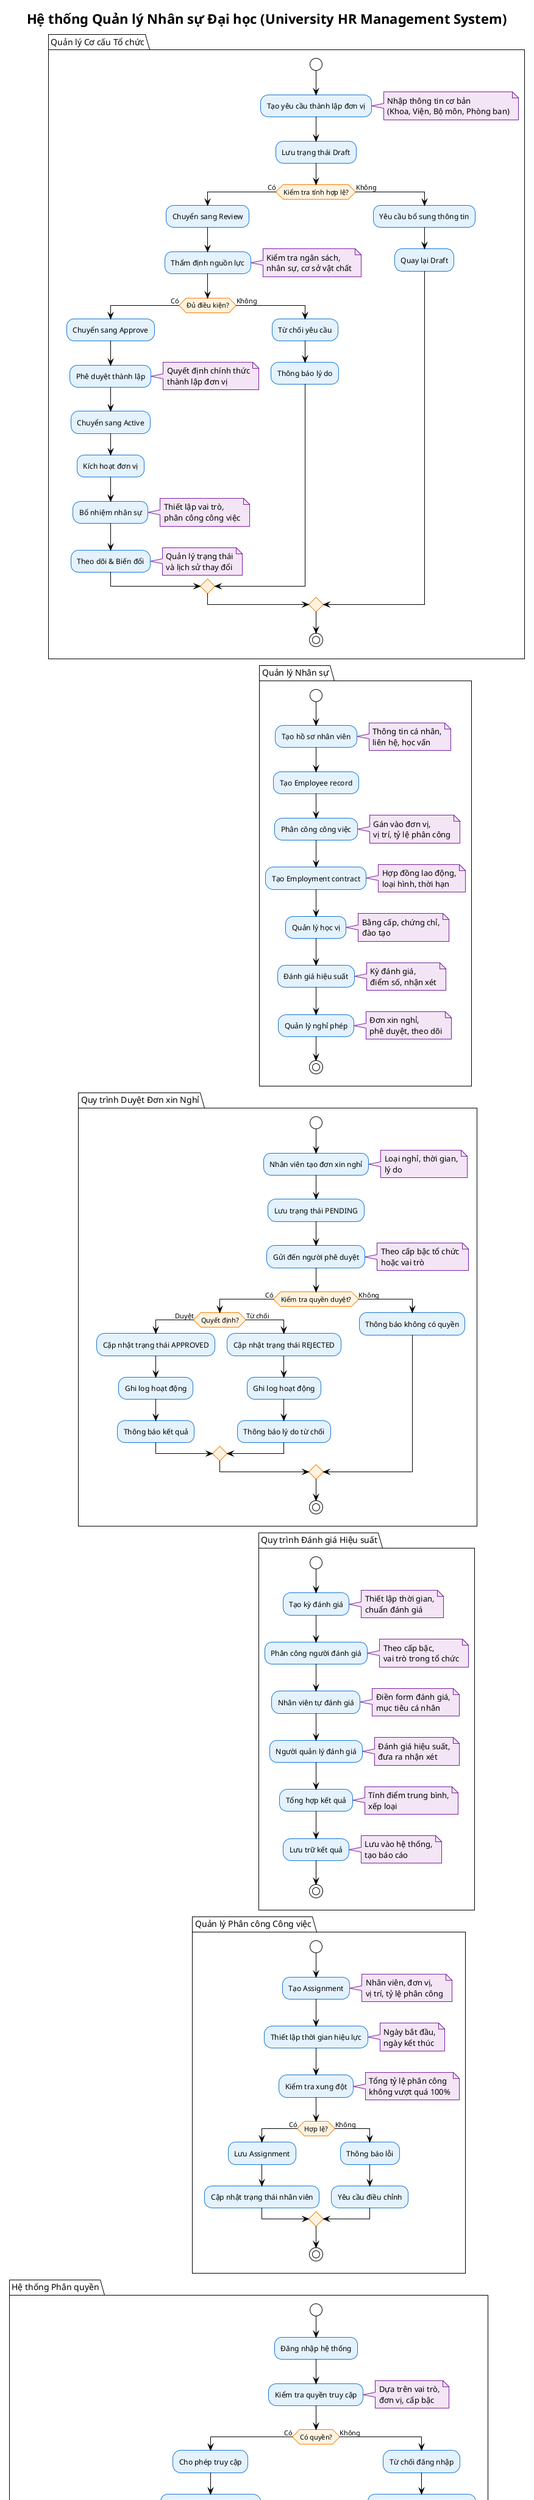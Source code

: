 @startuml
!theme plain
title Hệ thống Quản lý Nhân sự Đại học (University HR Management System)

skinparam backgroundColor #FFFFFF
skinparam activity {
  BackgroundColor #E3F2FD
  BorderColor #1976D2
  FontColor #000000
}
skinparam activityDiamond {
  BackgroundColor #FFF3E0
  BorderColor #F57C00
  FontColor #000000
}
skinparam note {
  BackgroundColor #F3E5F5
  BorderColor #7B1FA2
  FontColor #000000
}

package "Quản lý Cơ cấu Tổ chức" {
  start
  :Tạo yêu cầu thành lập đơn vị;
  note right: Nhập thông tin cơ bản\n(Khoa, Viện, Bộ môn, Phòng ban)
  
  :Lưu trạng thái Draft;
  
  if (Kiểm tra tính hợp lệ?) then (Có)
    :Chuyển sang Review;
    :Thẩm định nguồn lực;
    note right: Kiểm tra ngân sách,\nnhân sự, cơ sở vật chất
    
    if (Đủ điều kiện?) then (Có)
      :Chuyển sang Approve;
      :Phê duyệt thành lập;
      note right: Quyết định chính thức\nthành lập đơn vị
      
      :Chuyển sang Active;
      :Kích hoạt đơn vị;
      :Bổ nhiệm nhân sự;
      note right: Thiết lập vai trò,\nphân công công việc
      
      :Theo dõi & Biến đổi;
      note right: Quản lý trạng thái\nvà lịch sử thay đổi
      
    else (Không)
      :Từ chối yêu cầu;
      :Thông báo lý do;
    endif
    
  else (Không)
    :Yêu cầu bổ sung thông tin;
    :Quay lại Draft;
  endif
  
  stop
}

package "Quản lý Nhân sự" {
  start
  
  :Tạo hồ sơ nhân viên;
  note right: Thông tin cá nhân,\nliên hệ, học vấn
  
  :Tạo Employee record;
  
  :Phân công công việc;
  note right: Gán vào đơn vị,\nvị trí, tỷ lệ phân công
  
  :Tạo Employment contract;
  note right: Hợp đồng lao động,\nloại hình, thời hạn
  
  :Quản lý học vị;
  note right: Bằng cấp, chứng chỉ,\nđào tạo
  
  :Đánh giá hiệu suất;
  note right: Kỳ đánh giá,\nđiểm số, nhận xét
  
  :Quản lý nghỉ phép;
  note right: Đơn xin nghỉ,\nphê duyệt, theo dõi
  
  stop
}

package "Quy trình Duyệt Đơn xin Nghỉ" {
  start
  
  :Nhân viên tạo đơn xin nghỉ;
  note right: Loại nghỉ, thời gian,\nlý do
  
  :Lưu trạng thái PENDING;
  
  :Gửi đến người phê duyệt;
  note right: Theo cấp bậc tổ chức\nhoặc vai trò
  
  if (Kiểm tra quyền duyệt?) then (Có)
    if (Quyết định?) then (Duyệt)
      :Cập nhật trạng thái APPROVED;
      :Ghi log hoạt động;
      :Thông báo kết quả;
      
    else (Từ chối)
      :Cập nhật trạng thái REJECTED;
      :Ghi log hoạt động;
      :Thông báo lý do từ chối;
    endif
    
  else (Không)
    :Thông báo không có quyền;
  endif
  
  stop
}

package "Quy trình Đánh giá Hiệu suất" {
  start
  
  :Tạo kỳ đánh giá;
  note right: Thiết lập thời gian,\nchuẩn đánh giá
  
  :Phân công người đánh giá;
  note right: Theo cấp bậc,\nvai trò trong tổ chức
  
  :Nhân viên tự đánh giá;
  note right: Điền form đánh giá,\nmục tiêu cá nhân
  
  :Người quản lý đánh giá;
  note right: Đánh giá hiệu suất,\nđưa ra nhận xét
  
  :Tổng hợp kết quả;
  note right: Tính điểm trung bình,\nxếp loại
  
  :Lưu trữ kết quả;
  note right: Lưu vào hệ thống,\ntạo báo cáo
  
  stop
}

package "Quản lý Phân công Công việc" {
  start
  
  :Tạo Assignment;
  note right: Nhân viên, đơn vị,\nvị trí, tỷ lệ phân công
  
  :Thiết lập thời gian hiệu lực;
  note right: Ngày bắt đầu,\nngày kết thúc
  
  :Kiểm tra xung đột;
  note right: Tổng tỷ lệ phân công\nkhông vượt quá 100%
  
  if (Hợp lệ?) then (Có)
    :Lưu Assignment;
    :Cập nhật trạng thái nhân viên;
    
  else (Không)
    :Thông báo lỗi;
    :Yêu cầu điều chỉnh;
  endif
  
  stop
}

package "Hệ thống Phân quyền" {
  start
  
  :Đăng nhập hệ thống;
  
  :Kiểm tra quyền truy cập;
  note right: Dựa trên vai trò,\nđơn vị, cấp bậc
  
  if (Có quyền?) then (Có)
    :Cho phép truy cập;
    :Hiển thị menu tương ứng;
    
    if (Thao tác cần quyền?) then (Có)
      :Kiểm tra quyền thao tác;
      
      if (Có quyền thao tác?) then (Có)
        :Thực hiện thao tác;
        
      else (Không)
        :Từ chối thao tác;
        :Thông báo không có quyền;
      endif
      
    else (Không)
      :Thực hiện thao tác thường;
    endif
    
  else (Không)
    :Từ chối đăng nhập;
    :Chuyển về trang đăng nhập;
  endif
  
  stop
}

package "Báo cáo và Thống kê" {
  start
  
  :Chọn loại báo cáo;
  note right: Nhân sự, tổ chức,\nhiệu suất, nghỉ phép
  
  :Thiết lập điều kiện lọc;
  note right: Thời gian, đơn vị,\nloại nhân viên
  
  :Truy vấn dữ liệu;
  
  :Xử lý và tính toán;
  note right: Tổng hợp, thống kê,\ntính toán chỉ số
  
  :Tạo báo cáo;
  note right: Định dạng PDF/Excel,\nbiểu đồ, bảng số liệu
  
  :Xuất báo cáo;
  
  stop
}

@enduml
